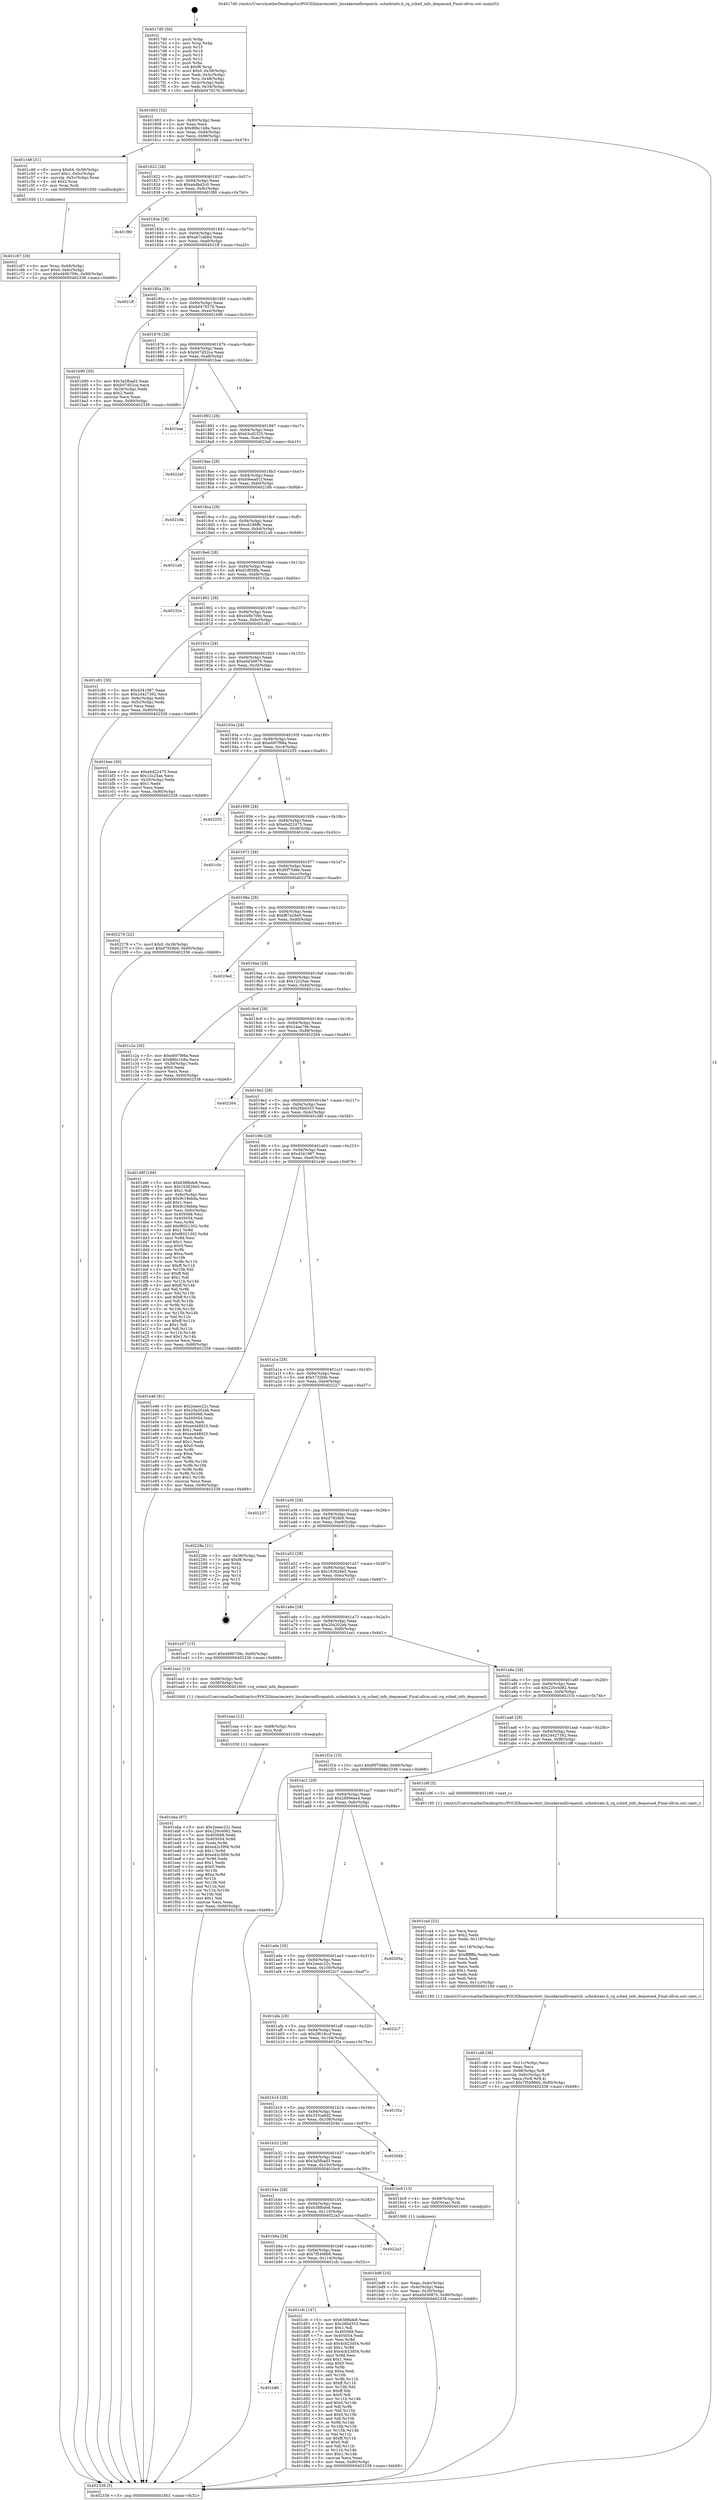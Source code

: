 digraph "0x4017d0" {
  label = "0x4017d0 (/mnt/c/Users/mathe/Desktop/tcc/POCII/binaries/extr_linuxkernellivepatch..schedstats.h_rq_sched_info_dequeued_Final-ollvm.out::main(0))"
  labelloc = "t"
  node[shape=record]

  Entry [label="",width=0.3,height=0.3,shape=circle,fillcolor=black,style=filled]
  "0x401802" [label="{
     0x401802 [32]\l
     | [instrs]\l
     &nbsp;&nbsp;0x401802 \<+6\>: mov -0x90(%rbp),%eax\l
     &nbsp;&nbsp;0x401808 \<+2\>: mov %eax,%ecx\l
     &nbsp;&nbsp;0x40180a \<+6\>: sub $0x88bc1b8a,%ecx\l
     &nbsp;&nbsp;0x401810 \<+6\>: mov %eax,-0x94(%rbp)\l
     &nbsp;&nbsp;0x401816 \<+6\>: mov %ecx,-0x98(%rbp)\l
     &nbsp;&nbsp;0x40181c \<+6\>: je 0000000000401c48 \<main+0x478\>\l
  }"]
  "0x401c48" [label="{
     0x401c48 [31]\l
     | [instrs]\l
     &nbsp;&nbsp;0x401c48 \<+8\>: movq $0x64,-0x58(%rbp)\l
     &nbsp;&nbsp;0x401c50 \<+7\>: movl $0x1,-0x5c(%rbp)\l
     &nbsp;&nbsp;0x401c57 \<+4\>: movslq -0x5c(%rbp),%rax\l
     &nbsp;&nbsp;0x401c5b \<+4\>: shl $0x2,%rax\l
     &nbsp;&nbsp;0x401c5f \<+3\>: mov %rax,%rdi\l
     &nbsp;&nbsp;0x401c62 \<+5\>: call 0000000000401050 \<malloc@plt\>\l
     | [calls]\l
     &nbsp;&nbsp;0x401050 \{1\} (unknown)\l
  }"]
  "0x401822" [label="{
     0x401822 [28]\l
     | [instrs]\l
     &nbsp;&nbsp;0x401822 \<+5\>: jmp 0000000000401827 \<main+0x57\>\l
     &nbsp;&nbsp;0x401827 \<+6\>: mov -0x94(%rbp),%eax\l
     &nbsp;&nbsp;0x40182d \<+5\>: sub $0xa4dbd2c0,%eax\l
     &nbsp;&nbsp;0x401832 \<+6\>: mov %eax,-0x9c(%rbp)\l
     &nbsp;&nbsp;0x401838 \<+6\>: je 0000000000401f80 \<main+0x7b0\>\l
  }"]
  Exit [label="",width=0.3,height=0.3,shape=circle,fillcolor=black,style=filled,peripheries=2]
  "0x401f80" [label="{
     0x401f80\l
  }", style=dashed]
  "0x40183e" [label="{
     0x40183e [28]\l
     | [instrs]\l
     &nbsp;&nbsp;0x40183e \<+5\>: jmp 0000000000401843 \<main+0x73\>\l
     &nbsp;&nbsp;0x401843 \<+6\>: mov -0x94(%rbp),%eax\l
     &nbsp;&nbsp;0x401849 \<+5\>: sub $0xab7cabbd,%eax\l
     &nbsp;&nbsp;0x40184e \<+6\>: mov %eax,-0xa0(%rbp)\l
     &nbsp;&nbsp;0x401854 \<+6\>: je 00000000004021ff \<main+0xa2f\>\l
  }"]
  "0x401eba" [label="{
     0x401eba [97]\l
     | [instrs]\l
     &nbsp;&nbsp;0x401eba \<+5\>: mov $0x2eeec22c,%eax\l
     &nbsp;&nbsp;0x401ebf \<+5\>: mov $0x220c4082,%ecx\l
     &nbsp;&nbsp;0x401ec4 \<+7\>: mov 0x405068,%edx\l
     &nbsp;&nbsp;0x401ecb \<+8\>: mov 0x405054,%r8d\l
     &nbsp;&nbsp;0x401ed3 \<+3\>: mov %edx,%r9d\l
     &nbsp;&nbsp;0x401ed6 \<+7\>: sub $0xe42c5f06,%r9d\l
     &nbsp;&nbsp;0x401edd \<+4\>: sub $0x1,%r9d\l
     &nbsp;&nbsp;0x401ee1 \<+7\>: add $0xe42c5f06,%r9d\l
     &nbsp;&nbsp;0x401ee8 \<+4\>: imul %r9d,%edx\l
     &nbsp;&nbsp;0x401eec \<+3\>: and $0x1,%edx\l
     &nbsp;&nbsp;0x401eef \<+3\>: cmp $0x0,%edx\l
     &nbsp;&nbsp;0x401ef2 \<+4\>: sete %r10b\l
     &nbsp;&nbsp;0x401ef6 \<+4\>: cmp $0xa,%r8d\l
     &nbsp;&nbsp;0x401efa \<+4\>: setl %r11b\l
     &nbsp;&nbsp;0x401efe \<+3\>: mov %r10b,%bl\l
     &nbsp;&nbsp;0x401f01 \<+3\>: and %r11b,%bl\l
     &nbsp;&nbsp;0x401f04 \<+3\>: xor %r11b,%r10b\l
     &nbsp;&nbsp;0x401f07 \<+3\>: or %r10b,%bl\l
     &nbsp;&nbsp;0x401f0a \<+3\>: test $0x1,%bl\l
     &nbsp;&nbsp;0x401f0d \<+3\>: cmovne %ecx,%eax\l
     &nbsp;&nbsp;0x401f10 \<+6\>: mov %eax,-0x90(%rbp)\l
     &nbsp;&nbsp;0x401f16 \<+5\>: jmp 0000000000402338 \<main+0xb68\>\l
  }"]
  "0x4021ff" [label="{
     0x4021ff\l
  }", style=dashed]
  "0x40185a" [label="{
     0x40185a [28]\l
     | [instrs]\l
     &nbsp;&nbsp;0x40185a \<+5\>: jmp 000000000040185f \<main+0x8f\>\l
     &nbsp;&nbsp;0x40185f \<+6\>: mov -0x94(%rbp),%eax\l
     &nbsp;&nbsp;0x401865 \<+5\>: sub $0xb0470276,%eax\l
     &nbsp;&nbsp;0x40186a \<+6\>: mov %eax,-0xa4(%rbp)\l
     &nbsp;&nbsp;0x401870 \<+6\>: je 0000000000401b90 \<main+0x3c0\>\l
  }"]
  "0x401eae" [label="{
     0x401eae [12]\l
     | [instrs]\l
     &nbsp;&nbsp;0x401eae \<+4\>: mov -0x68(%rbp),%rsi\l
     &nbsp;&nbsp;0x401eb2 \<+3\>: mov %rsi,%rdi\l
     &nbsp;&nbsp;0x401eb5 \<+5\>: call 0000000000401030 \<free@plt\>\l
     | [calls]\l
     &nbsp;&nbsp;0x401030 \{1\} (unknown)\l
  }"]
  "0x401b90" [label="{
     0x401b90 [30]\l
     | [instrs]\l
     &nbsp;&nbsp;0x401b90 \<+5\>: mov $0x3a5fbad3,%eax\l
     &nbsp;&nbsp;0x401b95 \<+5\>: mov $0xb07d52ca,%ecx\l
     &nbsp;&nbsp;0x401b9a \<+3\>: mov -0x34(%rbp),%edx\l
     &nbsp;&nbsp;0x401b9d \<+3\>: cmp $0x2,%edx\l
     &nbsp;&nbsp;0x401ba0 \<+3\>: cmovne %ecx,%eax\l
     &nbsp;&nbsp;0x401ba3 \<+6\>: mov %eax,-0x90(%rbp)\l
     &nbsp;&nbsp;0x401ba9 \<+5\>: jmp 0000000000402338 \<main+0xb68\>\l
  }"]
  "0x401876" [label="{
     0x401876 [28]\l
     | [instrs]\l
     &nbsp;&nbsp;0x401876 \<+5\>: jmp 000000000040187b \<main+0xab\>\l
     &nbsp;&nbsp;0x40187b \<+6\>: mov -0x94(%rbp),%eax\l
     &nbsp;&nbsp;0x401881 \<+5\>: sub $0xb07d52ca,%eax\l
     &nbsp;&nbsp;0x401886 \<+6\>: mov %eax,-0xa8(%rbp)\l
     &nbsp;&nbsp;0x40188c \<+6\>: je 0000000000401bae \<main+0x3de\>\l
  }"]
  "0x402338" [label="{
     0x402338 [5]\l
     | [instrs]\l
     &nbsp;&nbsp;0x402338 \<+5\>: jmp 0000000000401802 \<main+0x32\>\l
  }"]
  "0x4017d0" [label="{
     0x4017d0 [50]\l
     | [instrs]\l
     &nbsp;&nbsp;0x4017d0 \<+1\>: push %rbp\l
     &nbsp;&nbsp;0x4017d1 \<+3\>: mov %rsp,%rbp\l
     &nbsp;&nbsp;0x4017d4 \<+2\>: push %r15\l
     &nbsp;&nbsp;0x4017d6 \<+2\>: push %r14\l
     &nbsp;&nbsp;0x4017d8 \<+2\>: push %r13\l
     &nbsp;&nbsp;0x4017da \<+2\>: push %r12\l
     &nbsp;&nbsp;0x4017dc \<+1\>: push %rbx\l
     &nbsp;&nbsp;0x4017dd \<+7\>: sub $0xf8,%rsp\l
     &nbsp;&nbsp;0x4017e4 \<+7\>: movl $0x0,-0x38(%rbp)\l
     &nbsp;&nbsp;0x4017eb \<+3\>: mov %edi,-0x3c(%rbp)\l
     &nbsp;&nbsp;0x4017ee \<+4\>: mov %rsi,-0x48(%rbp)\l
     &nbsp;&nbsp;0x4017f2 \<+3\>: mov -0x3c(%rbp),%edi\l
     &nbsp;&nbsp;0x4017f5 \<+3\>: mov %edi,-0x34(%rbp)\l
     &nbsp;&nbsp;0x4017f8 \<+10\>: movl $0xb0470276,-0x90(%rbp)\l
  }"]
  "0x401b86" [label="{
     0x401b86\l
  }", style=dashed]
  "0x401bae" [label="{
     0x401bae\l
  }", style=dashed]
  "0x401892" [label="{
     0x401892 [28]\l
     | [instrs]\l
     &nbsp;&nbsp;0x401892 \<+5\>: jmp 0000000000401897 \<main+0xc7\>\l
     &nbsp;&nbsp;0x401897 \<+6\>: mov -0x94(%rbp),%eax\l
     &nbsp;&nbsp;0x40189d \<+5\>: sub $0xb3cd2325,%eax\l
     &nbsp;&nbsp;0x4018a2 \<+6\>: mov %eax,-0xac(%rbp)\l
     &nbsp;&nbsp;0x4018a8 \<+6\>: je 00000000004022ef \<main+0xb1f\>\l
  }"]
  "0x401cfc" [label="{
     0x401cfc [147]\l
     | [instrs]\l
     &nbsp;&nbsp;0x401cfc \<+5\>: mov $0x638fbde8,%eax\l
     &nbsp;&nbsp;0x401d01 \<+5\>: mov $0x26bd353,%ecx\l
     &nbsp;&nbsp;0x401d06 \<+2\>: mov $0x1,%dl\l
     &nbsp;&nbsp;0x401d08 \<+7\>: mov 0x405068,%esi\l
     &nbsp;&nbsp;0x401d0f \<+7\>: mov 0x405054,%edi\l
     &nbsp;&nbsp;0x401d16 \<+3\>: mov %esi,%r8d\l
     &nbsp;&nbsp;0x401d19 \<+7\>: sub $0x4cb23d54,%r8d\l
     &nbsp;&nbsp;0x401d20 \<+4\>: sub $0x1,%r8d\l
     &nbsp;&nbsp;0x401d24 \<+7\>: add $0x4cb23d54,%r8d\l
     &nbsp;&nbsp;0x401d2b \<+4\>: imul %r8d,%esi\l
     &nbsp;&nbsp;0x401d2f \<+3\>: and $0x1,%esi\l
     &nbsp;&nbsp;0x401d32 \<+3\>: cmp $0x0,%esi\l
     &nbsp;&nbsp;0x401d35 \<+4\>: sete %r9b\l
     &nbsp;&nbsp;0x401d39 \<+3\>: cmp $0xa,%edi\l
     &nbsp;&nbsp;0x401d3c \<+4\>: setl %r10b\l
     &nbsp;&nbsp;0x401d40 \<+3\>: mov %r9b,%r11b\l
     &nbsp;&nbsp;0x401d43 \<+4\>: xor $0xff,%r11b\l
     &nbsp;&nbsp;0x401d47 \<+3\>: mov %r10b,%bl\l
     &nbsp;&nbsp;0x401d4a \<+3\>: xor $0xff,%bl\l
     &nbsp;&nbsp;0x401d4d \<+3\>: xor $0x0,%dl\l
     &nbsp;&nbsp;0x401d50 \<+3\>: mov %r11b,%r14b\l
     &nbsp;&nbsp;0x401d53 \<+4\>: and $0x0,%r14b\l
     &nbsp;&nbsp;0x401d57 \<+3\>: and %dl,%r9b\l
     &nbsp;&nbsp;0x401d5a \<+3\>: mov %bl,%r15b\l
     &nbsp;&nbsp;0x401d5d \<+4\>: and $0x0,%r15b\l
     &nbsp;&nbsp;0x401d61 \<+3\>: and %dl,%r10b\l
     &nbsp;&nbsp;0x401d64 \<+3\>: or %r9b,%r14b\l
     &nbsp;&nbsp;0x401d67 \<+3\>: or %r10b,%r15b\l
     &nbsp;&nbsp;0x401d6a \<+3\>: xor %r15b,%r14b\l
     &nbsp;&nbsp;0x401d6d \<+3\>: or %bl,%r11b\l
     &nbsp;&nbsp;0x401d70 \<+4\>: xor $0xff,%r11b\l
     &nbsp;&nbsp;0x401d74 \<+3\>: or $0x0,%dl\l
     &nbsp;&nbsp;0x401d77 \<+3\>: and %dl,%r11b\l
     &nbsp;&nbsp;0x401d7a \<+3\>: or %r11b,%r14b\l
     &nbsp;&nbsp;0x401d7d \<+4\>: test $0x1,%r14b\l
     &nbsp;&nbsp;0x401d81 \<+3\>: cmovne %ecx,%eax\l
     &nbsp;&nbsp;0x401d84 \<+6\>: mov %eax,-0x90(%rbp)\l
     &nbsp;&nbsp;0x401d8a \<+5\>: jmp 0000000000402338 \<main+0xb68\>\l
  }"]
  "0x4022ef" [label="{
     0x4022ef\l
  }", style=dashed]
  "0x4018ae" [label="{
     0x4018ae [28]\l
     | [instrs]\l
     &nbsp;&nbsp;0x4018ae \<+5\>: jmp 00000000004018b3 \<main+0xe3\>\l
     &nbsp;&nbsp;0x4018b3 \<+6\>: mov -0x94(%rbp),%eax\l
     &nbsp;&nbsp;0x4018b9 \<+5\>: sub $0xb9eea01f,%eax\l
     &nbsp;&nbsp;0x4018be \<+6\>: mov %eax,-0xb0(%rbp)\l
     &nbsp;&nbsp;0x4018c4 \<+6\>: je 000000000040218b \<main+0x9bb\>\l
  }"]
  "0x401b6a" [label="{
     0x401b6a [28]\l
     | [instrs]\l
     &nbsp;&nbsp;0x401b6a \<+5\>: jmp 0000000000401b6f \<main+0x39f\>\l
     &nbsp;&nbsp;0x401b6f \<+6\>: mov -0x94(%rbp),%eax\l
     &nbsp;&nbsp;0x401b75 \<+5\>: sub $0x7f5498b0,%eax\l
     &nbsp;&nbsp;0x401b7a \<+6\>: mov %eax,-0x114(%rbp)\l
     &nbsp;&nbsp;0x401b80 \<+6\>: je 0000000000401cfc \<main+0x52c\>\l
  }"]
  "0x40218b" [label="{
     0x40218b\l
  }", style=dashed]
  "0x4018ca" [label="{
     0x4018ca [28]\l
     | [instrs]\l
     &nbsp;&nbsp;0x4018ca \<+5\>: jmp 00000000004018cf \<main+0xff\>\l
     &nbsp;&nbsp;0x4018cf \<+6\>: mov -0x94(%rbp),%eax\l
     &nbsp;&nbsp;0x4018d5 \<+5\>: sub $0xcd186ffc,%eax\l
     &nbsp;&nbsp;0x4018da \<+6\>: mov %eax,-0xb4(%rbp)\l
     &nbsp;&nbsp;0x4018e0 \<+6\>: je 00000000004021a9 \<main+0x9d9\>\l
  }"]
  "0x4022a3" [label="{
     0x4022a3\l
  }", style=dashed]
  "0x4021a9" [label="{
     0x4021a9\l
  }", style=dashed]
  "0x4018e6" [label="{
     0x4018e6 [28]\l
     | [instrs]\l
     &nbsp;&nbsp;0x4018e6 \<+5\>: jmp 00000000004018eb \<main+0x11b\>\l
     &nbsp;&nbsp;0x4018eb \<+6\>: mov -0x94(%rbp),%eax\l
     &nbsp;&nbsp;0x4018f1 \<+5\>: sub $0xd1f858fa,%eax\l
     &nbsp;&nbsp;0x4018f6 \<+6\>: mov %eax,-0xb8(%rbp)\l
     &nbsp;&nbsp;0x4018fc \<+6\>: je 000000000040232e \<main+0xb5e\>\l
  }"]
  "0x401cd8" [label="{
     0x401cd8 [36]\l
     | [instrs]\l
     &nbsp;&nbsp;0x401cd8 \<+6\>: mov -0x11c(%rbp),%ecx\l
     &nbsp;&nbsp;0x401cde \<+3\>: imul %eax,%ecx\l
     &nbsp;&nbsp;0x401ce1 \<+4\>: mov -0x68(%rbp),%r8\l
     &nbsp;&nbsp;0x401ce5 \<+4\>: movslq -0x6c(%rbp),%r9\l
     &nbsp;&nbsp;0x401ce9 \<+4\>: mov %ecx,(%r8,%r9,4)\l
     &nbsp;&nbsp;0x401ced \<+10\>: movl $0x7f5498b0,-0x90(%rbp)\l
     &nbsp;&nbsp;0x401cf7 \<+5\>: jmp 0000000000402338 \<main+0xb68\>\l
  }"]
  "0x40232e" [label="{
     0x40232e\l
  }", style=dashed]
  "0x401902" [label="{
     0x401902 [28]\l
     | [instrs]\l
     &nbsp;&nbsp;0x401902 \<+5\>: jmp 0000000000401907 \<main+0x137\>\l
     &nbsp;&nbsp;0x401907 \<+6\>: mov -0x94(%rbp),%eax\l
     &nbsp;&nbsp;0x40190d \<+5\>: sub $0xd49b709c,%eax\l
     &nbsp;&nbsp;0x401912 \<+6\>: mov %eax,-0xbc(%rbp)\l
     &nbsp;&nbsp;0x401918 \<+6\>: je 0000000000401c81 \<main+0x4b1\>\l
  }"]
  "0x401ca4" [label="{
     0x401ca4 [52]\l
     | [instrs]\l
     &nbsp;&nbsp;0x401ca4 \<+2\>: xor %ecx,%ecx\l
     &nbsp;&nbsp;0x401ca6 \<+5\>: mov $0x2,%edx\l
     &nbsp;&nbsp;0x401cab \<+6\>: mov %edx,-0x118(%rbp)\l
     &nbsp;&nbsp;0x401cb1 \<+1\>: cltd\l
     &nbsp;&nbsp;0x401cb2 \<+6\>: mov -0x118(%rbp),%esi\l
     &nbsp;&nbsp;0x401cb8 \<+2\>: idiv %esi\l
     &nbsp;&nbsp;0x401cba \<+6\>: imul $0xfffffffe,%edx,%edx\l
     &nbsp;&nbsp;0x401cc0 \<+2\>: mov %ecx,%edi\l
     &nbsp;&nbsp;0x401cc2 \<+2\>: sub %edx,%edi\l
     &nbsp;&nbsp;0x401cc4 \<+2\>: mov %ecx,%edx\l
     &nbsp;&nbsp;0x401cc6 \<+3\>: sub $0x1,%edx\l
     &nbsp;&nbsp;0x401cc9 \<+2\>: add %edx,%edi\l
     &nbsp;&nbsp;0x401ccb \<+2\>: sub %edi,%ecx\l
     &nbsp;&nbsp;0x401ccd \<+6\>: mov %ecx,-0x11c(%rbp)\l
     &nbsp;&nbsp;0x401cd3 \<+5\>: call 0000000000401160 \<next_i\>\l
     | [calls]\l
     &nbsp;&nbsp;0x401160 \{1\} (/mnt/c/Users/mathe/Desktop/tcc/POCII/binaries/extr_linuxkernellivepatch..schedstats.h_rq_sched_info_dequeued_Final-ollvm.out::next_i)\l
  }"]
  "0x401c81" [label="{
     0x401c81 [30]\l
     | [instrs]\l
     &nbsp;&nbsp;0x401c81 \<+5\>: mov $0x4341987,%eax\l
     &nbsp;&nbsp;0x401c86 \<+5\>: mov $0x24427392,%ecx\l
     &nbsp;&nbsp;0x401c8b \<+3\>: mov -0x6c(%rbp),%edx\l
     &nbsp;&nbsp;0x401c8e \<+3\>: cmp -0x5c(%rbp),%edx\l
     &nbsp;&nbsp;0x401c91 \<+3\>: cmovl %ecx,%eax\l
     &nbsp;&nbsp;0x401c94 \<+6\>: mov %eax,-0x90(%rbp)\l
     &nbsp;&nbsp;0x401c9a \<+5\>: jmp 0000000000402338 \<main+0xb68\>\l
  }"]
  "0x40191e" [label="{
     0x40191e [28]\l
     | [instrs]\l
     &nbsp;&nbsp;0x40191e \<+5\>: jmp 0000000000401923 \<main+0x153\>\l
     &nbsp;&nbsp;0x401923 \<+6\>: mov -0x94(%rbp),%eax\l
     &nbsp;&nbsp;0x401929 \<+5\>: sub $0xe0d30870,%eax\l
     &nbsp;&nbsp;0x40192e \<+6\>: mov %eax,-0xc0(%rbp)\l
     &nbsp;&nbsp;0x401934 \<+6\>: je 0000000000401bee \<main+0x41e\>\l
  }"]
  "0x401c67" [label="{
     0x401c67 [26]\l
     | [instrs]\l
     &nbsp;&nbsp;0x401c67 \<+4\>: mov %rax,-0x68(%rbp)\l
     &nbsp;&nbsp;0x401c6b \<+7\>: movl $0x0,-0x6c(%rbp)\l
     &nbsp;&nbsp;0x401c72 \<+10\>: movl $0xd49b709c,-0x90(%rbp)\l
     &nbsp;&nbsp;0x401c7c \<+5\>: jmp 0000000000402338 \<main+0xb68\>\l
  }"]
  "0x401bee" [label="{
     0x401bee [30]\l
     | [instrs]\l
     &nbsp;&nbsp;0x401bee \<+5\>: mov $0xebd22475,%eax\l
     &nbsp;&nbsp;0x401bf3 \<+5\>: mov $0x12c25ae,%ecx\l
     &nbsp;&nbsp;0x401bf8 \<+3\>: mov -0x30(%rbp),%edx\l
     &nbsp;&nbsp;0x401bfb \<+3\>: cmp $0x1,%edx\l
     &nbsp;&nbsp;0x401bfe \<+3\>: cmovl %ecx,%eax\l
     &nbsp;&nbsp;0x401c01 \<+6\>: mov %eax,-0x90(%rbp)\l
     &nbsp;&nbsp;0x401c07 \<+5\>: jmp 0000000000402338 \<main+0xb68\>\l
  }"]
  "0x40193a" [label="{
     0x40193a [28]\l
     | [instrs]\l
     &nbsp;&nbsp;0x40193a \<+5\>: jmp 000000000040193f \<main+0x16f\>\l
     &nbsp;&nbsp;0x40193f \<+6\>: mov -0x94(%rbp),%eax\l
     &nbsp;&nbsp;0x401945 \<+5\>: sub $0xeb97f98a,%eax\l
     &nbsp;&nbsp;0x40194a \<+6\>: mov %eax,-0xc4(%rbp)\l
     &nbsp;&nbsp;0x401950 \<+6\>: je 0000000000402255 \<main+0xa85\>\l
  }"]
  "0x401bd6" [label="{
     0x401bd6 [24]\l
     | [instrs]\l
     &nbsp;&nbsp;0x401bd6 \<+3\>: mov %eax,-0x4c(%rbp)\l
     &nbsp;&nbsp;0x401bd9 \<+3\>: mov -0x4c(%rbp),%eax\l
     &nbsp;&nbsp;0x401bdc \<+3\>: mov %eax,-0x30(%rbp)\l
     &nbsp;&nbsp;0x401bdf \<+10\>: movl $0xe0d30870,-0x90(%rbp)\l
     &nbsp;&nbsp;0x401be9 \<+5\>: jmp 0000000000402338 \<main+0xb68\>\l
  }"]
  "0x402255" [label="{
     0x402255\l
  }", style=dashed]
  "0x401956" [label="{
     0x401956 [28]\l
     | [instrs]\l
     &nbsp;&nbsp;0x401956 \<+5\>: jmp 000000000040195b \<main+0x18b\>\l
     &nbsp;&nbsp;0x40195b \<+6\>: mov -0x94(%rbp),%eax\l
     &nbsp;&nbsp;0x401961 \<+5\>: sub $0xebd22475,%eax\l
     &nbsp;&nbsp;0x401966 \<+6\>: mov %eax,-0xc8(%rbp)\l
     &nbsp;&nbsp;0x40196c \<+6\>: je 0000000000401c0c \<main+0x43c\>\l
  }"]
  "0x401b4e" [label="{
     0x401b4e [28]\l
     | [instrs]\l
     &nbsp;&nbsp;0x401b4e \<+5\>: jmp 0000000000401b53 \<main+0x383\>\l
     &nbsp;&nbsp;0x401b53 \<+6\>: mov -0x94(%rbp),%eax\l
     &nbsp;&nbsp;0x401b59 \<+5\>: sub $0x638fbde8,%eax\l
     &nbsp;&nbsp;0x401b5e \<+6\>: mov %eax,-0x110(%rbp)\l
     &nbsp;&nbsp;0x401b64 \<+6\>: je 00000000004022a3 \<main+0xad3\>\l
  }"]
  "0x401c0c" [label="{
     0x401c0c\l
  }", style=dashed]
  "0x401972" [label="{
     0x401972 [28]\l
     | [instrs]\l
     &nbsp;&nbsp;0x401972 \<+5\>: jmp 0000000000401977 \<main+0x1a7\>\l
     &nbsp;&nbsp;0x401977 \<+6\>: mov -0x94(%rbp),%eax\l
     &nbsp;&nbsp;0x40197d \<+5\>: sub $0xf0f75d6e,%eax\l
     &nbsp;&nbsp;0x401982 \<+6\>: mov %eax,-0xcc(%rbp)\l
     &nbsp;&nbsp;0x401988 \<+6\>: je 0000000000402278 \<main+0xaa8\>\l
  }"]
  "0x401bc9" [label="{
     0x401bc9 [13]\l
     | [instrs]\l
     &nbsp;&nbsp;0x401bc9 \<+4\>: mov -0x48(%rbp),%rax\l
     &nbsp;&nbsp;0x401bcd \<+4\>: mov 0x8(%rax),%rdi\l
     &nbsp;&nbsp;0x401bd1 \<+5\>: call 0000000000401060 \<atoi@plt\>\l
     | [calls]\l
     &nbsp;&nbsp;0x401060 \{1\} (unknown)\l
  }"]
  "0x402278" [label="{
     0x402278 [22]\l
     | [instrs]\l
     &nbsp;&nbsp;0x402278 \<+7\>: movl $0x0,-0x38(%rbp)\l
     &nbsp;&nbsp;0x40227f \<+10\>: movl $0xd7928b0,-0x90(%rbp)\l
     &nbsp;&nbsp;0x402289 \<+5\>: jmp 0000000000402338 \<main+0xb68\>\l
  }"]
  "0x40198e" [label="{
     0x40198e [28]\l
     | [instrs]\l
     &nbsp;&nbsp;0x40198e \<+5\>: jmp 0000000000401993 \<main+0x1c3\>\l
     &nbsp;&nbsp;0x401993 \<+6\>: mov -0x94(%rbp),%eax\l
     &nbsp;&nbsp;0x401999 \<+5\>: sub $0xf87a28e9,%eax\l
     &nbsp;&nbsp;0x40199e \<+6\>: mov %eax,-0xd0(%rbp)\l
     &nbsp;&nbsp;0x4019a4 \<+6\>: je 00000000004020ed \<main+0x91d\>\l
  }"]
  "0x401b32" [label="{
     0x401b32 [28]\l
     | [instrs]\l
     &nbsp;&nbsp;0x401b32 \<+5\>: jmp 0000000000401b37 \<main+0x367\>\l
     &nbsp;&nbsp;0x401b37 \<+6\>: mov -0x94(%rbp),%eax\l
     &nbsp;&nbsp;0x401b3d \<+5\>: sub $0x3a5fbad3,%eax\l
     &nbsp;&nbsp;0x401b42 \<+6\>: mov %eax,-0x10c(%rbp)\l
     &nbsp;&nbsp;0x401b48 \<+6\>: je 0000000000401bc9 \<main+0x3f9\>\l
  }"]
  "0x4020ed" [label="{
     0x4020ed\l
  }", style=dashed]
  "0x4019aa" [label="{
     0x4019aa [28]\l
     | [instrs]\l
     &nbsp;&nbsp;0x4019aa \<+5\>: jmp 00000000004019af \<main+0x1df\>\l
     &nbsp;&nbsp;0x4019af \<+6\>: mov -0x94(%rbp),%eax\l
     &nbsp;&nbsp;0x4019b5 \<+5\>: sub $0x12c25ae,%eax\l
     &nbsp;&nbsp;0x4019ba \<+6\>: mov %eax,-0xd4(%rbp)\l
     &nbsp;&nbsp;0x4019c0 \<+6\>: je 0000000000401c2a \<main+0x45a\>\l
  }"]
  "0x40204b" [label="{
     0x40204b\l
  }", style=dashed]
  "0x401c2a" [label="{
     0x401c2a [30]\l
     | [instrs]\l
     &nbsp;&nbsp;0x401c2a \<+5\>: mov $0xeb97f98a,%eax\l
     &nbsp;&nbsp;0x401c2f \<+5\>: mov $0x88bc1b8a,%ecx\l
     &nbsp;&nbsp;0x401c34 \<+3\>: mov -0x30(%rbp),%edx\l
     &nbsp;&nbsp;0x401c37 \<+3\>: cmp $0x0,%edx\l
     &nbsp;&nbsp;0x401c3a \<+3\>: cmove %ecx,%eax\l
     &nbsp;&nbsp;0x401c3d \<+6\>: mov %eax,-0x90(%rbp)\l
     &nbsp;&nbsp;0x401c43 \<+5\>: jmp 0000000000402338 \<main+0xb68\>\l
  }"]
  "0x4019c6" [label="{
     0x4019c6 [28]\l
     | [instrs]\l
     &nbsp;&nbsp;0x4019c6 \<+5\>: jmp 00000000004019cb \<main+0x1fb\>\l
     &nbsp;&nbsp;0x4019cb \<+6\>: mov -0x94(%rbp),%eax\l
     &nbsp;&nbsp;0x4019d1 \<+5\>: sub $0x24aa78e,%eax\l
     &nbsp;&nbsp;0x4019d6 \<+6\>: mov %eax,-0xd8(%rbp)\l
     &nbsp;&nbsp;0x4019dc \<+6\>: je 0000000000402264 \<main+0xa94\>\l
  }"]
  "0x401b16" [label="{
     0x401b16 [28]\l
     | [instrs]\l
     &nbsp;&nbsp;0x401b16 \<+5\>: jmp 0000000000401b1b \<main+0x34b\>\l
     &nbsp;&nbsp;0x401b1b \<+6\>: mov -0x94(%rbp),%eax\l
     &nbsp;&nbsp;0x401b21 \<+5\>: sub $0x333ca8d2,%eax\l
     &nbsp;&nbsp;0x401b26 \<+6\>: mov %eax,-0x108(%rbp)\l
     &nbsp;&nbsp;0x401b2c \<+6\>: je 000000000040204b \<main+0x87b\>\l
  }"]
  "0x402264" [label="{
     0x402264\l
  }", style=dashed]
  "0x4019e2" [label="{
     0x4019e2 [28]\l
     | [instrs]\l
     &nbsp;&nbsp;0x4019e2 \<+5\>: jmp 00000000004019e7 \<main+0x217\>\l
     &nbsp;&nbsp;0x4019e7 \<+6\>: mov -0x94(%rbp),%eax\l
     &nbsp;&nbsp;0x4019ed \<+5\>: sub $0x26bd353,%eax\l
     &nbsp;&nbsp;0x4019f2 \<+6\>: mov %eax,-0xdc(%rbp)\l
     &nbsp;&nbsp;0x4019f8 \<+6\>: je 0000000000401d8f \<main+0x5bf\>\l
  }"]
  "0x401f2a" [label="{
     0x401f2a\l
  }", style=dashed]
  "0x401d8f" [label="{
     0x401d8f [168]\l
     | [instrs]\l
     &nbsp;&nbsp;0x401d8f \<+5\>: mov $0x638fbde8,%eax\l
     &nbsp;&nbsp;0x401d94 \<+5\>: mov $0x163626e5,%ecx\l
     &nbsp;&nbsp;0x401d99 \<+2\>: mov $0x1,%dl\l
     &nbsp;&nbsp;0x401d9b \<+3\>: mov -0x6c(%rbp),%esi\l
     &nbsp;&nbsp;0x401d9e \<+6\>: add $0x9c18ebda,%esi\l
     &nbsp;&nbsp;0x401da4 \<+3\>: add $0x1,%esi\l
     &nbsp;&nbsp;0x401da7 \<+6\>: sub $0x9c18ebda,%esi\l
     &nbsp;&nbsp;0x401dad \<+3\>: mov %esi,-0x6c(%rbp)\l
     &nbsp;&nbsp;0x401db0 \<+7\>: mov 0x405068,%esi\l
     &nbsp;&nbsp;0x401db7 \<+7\>: mov 0x405054,%edi\l
     &nbsp;&nbsp;0x401dbe \<+3\>: mov %esi,%r8d\l
     &nbsp;&nbsp;0x401dc1 \<+7\>: add $0xf8021302,%r8d\l
     &nbsp;&nbsp;0x401dc8 \<+4\>: sub $0x1,%r8d\l
     &nbsp;&nbsp;0x401dcc \<+7\>: sub $0xf8021302,%r8d\l
     &nbsp;&nbsp;0x401dd3 \<+4\>: imul %r8d,%esi\l
     &nbsp;&nbsp;0x401dd7 \<+3\>: and $0x1,%esi\l
     &nbsp;&nbsp;0x401dda \<+3\>: cmp $0x0,%esi\l
     &nbsp;&nbsp;0x401ddd \<+4\>: sete %r9b\l
     &nbsp;&nbsp;0x401de1 \<+3\>: cmp $0xa,%edi\l
     &nbsp;&nbsp;0x401de4 \<+4\>: setl %r10b\l
     &nbsp;&nbsp;0x401de8 \<+3\>: mov %r9b,%r11b\l
     &nbsp;&nbsp;0x401deb \<+4\>: xor $0xff,%r11b\l
     &nbsp;&nbsp;0x401def \<+3\>: mov %r10b,%bl\l
     &nbsp;&nbsp;0x401df2 \<+3\>: xor $0xff,%bl\l
     &nbsp;&nbsp;0x401df5 \<+3\>: xor $0x1,%dl\l
     &nbsp;&nbsp;0x401df8 \<+3\>: mov %r11b,%r14b\l
     &nbsp;&nbsp;0x401dfb \<+4\>: and $0xff,%r14b\l
     &nbsp;&nbsp;0x401dff \<+3\>: and %dl,%r9b\l
     &nbsp;&nbsp;0x401e02 \<+3\>: mov %bl,%r15b\l
     &nbsp;&nbsp;0x401e05 \<+4\>: and $0xff,%r15b\l
     &nbsp;&nbsp;0x401e09 \<+3\>: and %dl,%r10b\l
     &nbsp;&nbsp;0x401e0c \<+3\>: or %r9b,%r14b\l
     &nbsp;&nbsp;0x401e0f \<+3\>: or %r10b,%r15b\l
     &nbsp;&nbsp;0x401e12 \<+3\>: xor %r15b,%r14b\l
     &nbsp;&nbsp;0x401e15 \<+3\>: or %bl,%r11b\l
     &nbsp;&nbsp;0x401e18 \<+4\>: xor $0xff,%r11b\l
     &nbsp;&nbsp;0x401e1c \<+3\>: or $0x1,%dl\l
     &nbsp;&nbsp;0x401e1f \<+3\>: and %dl,%r11b\l
     &nbsp;&nbsp;0x401e22 \<+3\>: or %r11b,%r14b\l
     &nbsp;&nbsp;0x401e25 \<+4\>: test $0x1,%r14b\l
     &nbsp;&nbsp;0x401e29 \<+3\>: cmovne %ecx,%eax\l
     &nbsp;&nbsp;0x401e2c \<+6\>: mov %eax,-0x90(%rbp)\l
     &nbsp;&nbsp;0x401e32 \<+5\>: jmp 0000000000402338 \<main+0xb68\>\l
  }"]
  "0x4019fe" [label="{
     0x4019fe [28]\l
     | [instrs]\l
     &nbsp;&nbsp;0x4019fe \<+5\>: jmp 0000000000401a03 \<main+0x233\>\l
     &nbsp;&nbsp;0x401a03 \<+6\>: mov -0x94(%rbp),%eax\l
     &nbsp;&nbsp;0x401a09 \<+5\>: sub $0x4341987,%eax\l
     &nbsp;&nbsp;0x401a0e \<+6\>: mov %eax,-0xe0(%rbp)\l
     &nbsp;&nbsp;0x401a14 \<+6\>: je 0000000000401e46 \<main+0x676\>\l
  }"]
  "0x401afa" [label="{
     0x401afa [28]\l
     | [instrs]\l
     &nbsp;&nbsp;0x401afa \<+5\>: jmp 0000000000401aff \<main+0x32f\>\l
     &nbsp;&nbsp;0x401aff \<+6\>: mov -0x94(%rbp),%eax\l
     &nbsp;&nbsp;0x401b05 \<+5\>: sub $0x2f619ccf,%eax\l
     &nbsp;&nbsp;0x401b0a \<+6\>: mov %eax,-0x104(%rbp)\l
     &nbsp;&nbsp;0x401b10 \<+6\>: je 0000000000401f2a \<main+0x75a\>\l
  }"]
  "0x401e46" [label="{
     0x401e46 [91]\l
     | [instrs]\l
     &nbsp;&nbsp;0x401e46 \<+5\>: mov $0x2eeec22c,%eax\l
     &nbsp;&nbsp;0x401e4b \<+5\>: mov $0x20a202eb,%ecx\l
     &nbsp;&nbsp;0x401e50 \<+7\>: mov 0x405068,%edx\l
     &nbsp;&nbsp;0x401e57 \<+7\>: mov 0x405054,%esi\l
     &nbsp;&nbsp;0x401e5e \<+2\>: mov %edx,%edi\l
     &nbsp;&nbsp;0x401e60 \<+6\>: add $0xee448925,%edi\l
     &nbsp;&nbsp;0x401e66 \<+3\>: sub $0x1,%edi\l
     &nbsp;&nbsp;0x401e69 \<+6\>: sub $0xee448925,%edi\l
     &nbsp;&nbsp;0x401e6f \<+3\>: imul %edi,%edx\l
     &nbsp;&nbsp;0x401e72 \<+3\>: and $0x1,%edx\l
     &nbsp;&nbsp;0x401e75 \<+3\>: cmp $0x0,%edx\l
     &nbsp;&nbsp;0x401e78 \<+4\>: sete %r8b\l
     &nbsp;&nbsp;0x401e7c \<+3\>: cmp $0xa,%esi\l
     &nbsp;&nbsp;0x401e7f \<+4\>: setl %r9b\l
     &nbsp;&nbsp;0x401e83 \<+3\>: mov %r8b,%r10b\l
     &nbsp;&nbsp;0x401e86 \<+3\>: and %r9b,%r10b\l
     &nbsp;&nbsp;0x401e89 \<+3\>: xor %r9b,%r8b\l
     &nbsp;&nbsp;0x401e8c \<+3\>: or %r8b,%r10b\l
     &nbsp;&nbsp;0x401e8f \<+4\>: test $0x1,%r10b\l
     &nbsp;&nbsp;0x401e93 \<+3\>: cmovne %ecx,%eax\l
     &nbsp;&nbsp;0x401e96 \<+6\>: mov %eax,-0x90(%rbp)\l
     &nbsp;&nbsp;0x401e9c \<+5\>: jmp 0000000000402338 \<main+0xb68\>\l
  }"]
  "0x401a1a" [label="{
     0x401a1a [28]\l
     | [instrs]\l
     &nbsp;&nbsp;0x401a1a \<+5\>: jmp 0000000000401a1f \<main+0x24f\>\l
     &nbsp;&nbsp;0x401a1f \<+6\>: mov -0x94(%rbp),%eax\l
     &nbsp;&nbsp;0x401a25 \<+5\>: sub $0x5732bfe,%eax\l
     &nbsp;&nbsp;0x401a2a \<+6\>: mov %eax,-0xe4(%rbp)\l
     &nbsp;&nbsp;0x401a30 \<+6\>: je 0000000000402227 \<main+0xa57\>\l
  }"]
  "0x4022c7" [label="{
     0x4022c7\l
  }", style=dashed]
  "0x402227" [label="{
     0x402227\l
  }", style=dashed]
  "0x401a36" [label="{
     0x401a36 [28]\l
     | [instrs]\l
     &nbsp;&nbsp;0x401a36 \<+5\>: jmp 0000000000401a3b \<main+0x26b\>\l
     &nbsp;&nbsp;0x401a3b \<+6\>: mov -0x94(%rbp),%eax\l
     &nbsp;&nbsp;0x401a41 \<+5\>: sub $0xd7928b0,%eax\l
     &nbsp;&nbsp;0x401a46 \<+6\>: mov %eax,-0xe8(%rbp)\l
     &nbsp;&nbsp;0x401a4c \<+6\>: je 000000000040228e \<main+0xabe\>\l
  }"]
  "0x401ade" [label="{
     0x401ade [28]\l
     | [instrs]\l
     &nbsp;&nbsp;0x401ade \<+5\>: jmp 0000000000401ae3 \<main+0x313\>\l
     &nbsp;&nbsp;0x401ae3 \<+6\>: mov -0x94(%rbp),%eax\l
     &nbsp;&nbsp;0x401ae9 \<+5\>: sub $0x2eeec22c,%eax\l
     &nbsp;&nbsp;0x401aee \<+6\>: mov %eax,-0x100(%rbp)\l
     &nbsp;&nbsp;0x401af4 \<+6\>: je 00000000004022c7 \<main+0xaf7\>\l
  }"]
  "0x40228e" [label="{
     0x40228e [21]\l
     | [instrs]\l
     &nbsp;&nbsp;0x40228e \<+3\>: mov -0x38(%rbp),%eax\l
     &nbsp;&nbsp;0x402291 \<+7\>: add $0xf8,%rsp\l
     &nbsp;&nbsp;0x402298 \<+1\>: pop %rbx\l
     &nbsp;&nbsp;0x402299 \<+2\>: pop %r12\l
     &nbsp;&nbsp;0x40229b \<+2\>: pop %r13\l
     &nbsp;&nbsp;0x40229d \<+2\>: pop %r14\l
     &nbsp;&nbsp;0x40229f \<+2\>: pop %r15\l
     &nbsp;&nbsp;0x4022a1 \<+1\>: pop %rbp\l
     &nbsp;&nbsp;0x4022a2 \<+1\>: ret\l
  }"]
  "0x401a52" [label="{
     0x401a52 [28]\l
     | [instrs]\l
     &nbsp;&nbsp;0x401a52 \<+5\>: jmp 0000000000401a57 \<main+0x287\>\l
     &nbsp;&nbsp;0x401a57 \<+6\>: mov -0x94(%rbp),%eax\l
     &nbsp;&nbsp;0x401a5d \<+5\>: sub $0x163626e5,%eax\l
     &nbsp;&nbsp;0x401a62 \<+6\>: mov %eax,-0xec(%rbp)\l
     &nbsp;&nbsp;0x401a68 \<+6\>: je 0000000000401e37 \<main+0x667\>\l
  }"]
  "0x40205a" [label="{
     0x40205a\l
  }", style=dashed]
  "0x401e37" [label="{
     0x401e37 [15]\l
     | [instrs]\l
     &nbsp;&nbsp;0x401e37 \<+10\>: movl $0xd49b709c,-0x90(%rbp)\l
     &nbsp;&nbsp;0x401e41 \<+5\>: jmp 0000000000402338 \<main+0xb68\>\l
  }"]
  "0x401a6e" [label="{
     0x401a6e [28]\l
     | [instrs]\l
     &nbsp;&nbsp;0x401a6e \<+5\>: jmp 0000000000401a73 \<main+0x2a3\>\l
     &nbsp;&nbsp;0x401a73 \<+6\>: mov -0x94(%rbp),%eax\l
     &nbsp;&nbsp;0x401a79 \<+5\>: sub $0x20a202eb,%eax\l
     &nbsp;&nbsp;0x401a7e \<+6\>: mov %eax,-0xf0(%rbp)\l
     &nbsp;&nbsp;0x401a84 \<+6\>: je 0000000000401ea1 \<main+0x6d1\>\l
  }"]
  "0x401ac2" [label="{
     0x401ac2 [28]\l
     | [instrs]\l
     &nbsp;&nbsp;0x401ac2 \<+5\>: jmp 0000000000401ac7 \<main+0x2f7\>\l
     &nbsp;&nbsp;0x401ac7 \<+6\>: mov -0x94(%rbp),%eax\l
     &nbsp;&nbsp;0x401acd \<+5\>: sub $0x28996ee4,%eax\l
     &nbsp;&nbsp;0x401ad2 \<+6\>: mov %eax,-0xfc(%rbp)\l
     &nbsp;&nbsp;0x401ad8 \<+6\>: je 000000000040205a \<main+0x88a\>\l
  }"]
  "0x401ea1" [label="{
     0x401ea1 [13]\l
     | [instrs]\l
     &nbsp;&nbsp;0x401ea1 \<+4\>: mov -0x68(%rbp),%rdi\l
     &nbsp;&nbsp;0x401ea5 \<+4\>: mov -0x58(%rbp),%rsi\l
     &nbsp;&nbsp;0x401ea9 \<+5\>: call 0000000000401600 \<rq_sched_info_dequeued\>\l
     | [calls]\l
     &nbsp;&nbsp;0x401600 \{1\} (/mnt/c/Users/mathe/Desktop/tcc/POCII/binaries/extr_linuxkernellivepatch..schedstats.h_rq_sched_info_dequeued_Final-ollvm.out::rq_sched_info_dequeued)\l
  }"]
  "0x401a8a" [label="{
     0x401a8a [28]\l
     | [instrs]\l
     &nbsp;&nbsp;0x401a8a \<+5\>: jmp 0000000000401a8f \<main+0x2bf\>\l
     &nbsp;&nbsp;0x401a8f \<+6\>: mov -0x94(%rbp),%eax\l
     &nbsp;&nbsp;0x401a95 \<+5\>: sub $0x220c4082,%eax\l
     &nbsp;&nbsp;0x401a9a \<+6\>: mov %eax,-0xf4(%rbp)\l
     &nbsp;&nbsp;0x401aa0 \<+6\>: je 0000000000401f1b \<main+0x74b\>\l
  }"]
  "0x401c9f" [label="{
     0x401c9f [5]\l
     | [instrs]\l
     &nbsp;&nbsp;0x401c9f \<+5\>: call 0000000000401160 \<next_i\>\l
     | [calls]\l
     &nbsp;&nbsp;0x401160 \{1\} (/mnt/c/Users/mathe/Desktop/tcc/POCII/binaries/extr_linuxkernellivepatch..schedstats.h_rq_sched_info_dequeued_Final-ollvm.out::next_i)\l
  }"]
  "0x401f1b" [label="{
     0x401f1b [15]\l
     | [instrs]\l
     &nbsp;&nbsp;0x401f1b \<+10\>: movl $0xf0f75d6e,-0x90(%rbp)\l
     &nbsp;&nbsp;0x401f25 \<+5\>: jmp 0000000000402338 \<main+0xb68\>\l
  }"]
  "0x401aa6" [label="{
     0x401aa6 [28]\l
     | [instrs]\l
     &nbsp;&nbsp;0x401aa6 \<+5\>: jmp 0000000000401aab \<main+0x2db\>\l
     &nbsp;&nbsp;0x401aab \<+6\>: mov -0x94(%rbp),%eax\l
     &nbsp;&nbsp;0x401ab1 \<+5\>: sub $0x24427392,%eax\l
     &nbsp;&nbsp;0x401ab6 \<+6\>: mov %eax,-0xf8(%rbp)\l
     &nbsp;&nbsp;0x401abc \<+6\>: je 0000000000401c9f \<main+0x4cf\>\l
  }"]
  Entry -> "0x4017d0" [label=" 1"]
  "0x401802" -> "0x401c48" [label=" 1"]
  "0x401802" -> "0x401822" [label=" 15"]
  "0x40228e" -> Exit [label=" 1"]
  "0x401822" -> "0x401f80" [label=" 0"]
  "0x401822" -> "0x40183e" [label=" 15"]
  "0x402278" -> "0x402338" [label=" 1"]
  "0x40183e" -> "0x4021ff" [label=" 0"]
  "0x40183e" -> "0x40185a" [label=" 15"]
  "0x401f1b" -> "0x402338" [label=" 1"]
  "0x40185a" -> "0x401b90" [label=" 1"]
  "0x40185a" -> "0x401876" [label=" 14"]
  "0x401b90" -> "0x402338" [label=" 1"]
  "0x4017d0" -> "0x401802" [label=" 1"]
  "0x402338" -> "0x401802" [label=" 15"]
  "0x401eba" -> "0x402338" [label=" 1"]
  "0x401876" -> "0x401bae" [label=" 0"]
  "0x401876" -> "0x401892" [label=" 14"]
  "0x401eae" -> "0x401eba" [label=" 1"]
  "0x401892" -> "0x4022ef" [label=" 0"]
  "0x401892" -> "0x4018ae" [label=" 14"]
  "0x401ea1" -> "0x401eae" [label=" 1"]
  "0x4018ae" -> "0x40218b" [label=" 0"]
  "0x4018ae" -> "0x4018ca" [label=" 14"]
  "0x401e37" -> "0x402338" [label=" 1"]
  "0x4018ca" -> "0x4021a9" [label=" 0"]
  "0x4018ca" -> "0x4018e6" [label=" 14"]
  "0x401d8f" -> "0x402338" [label=" 1"]
  "0x4018e6" -> "0x40232e" [label=" 0"]
  "0x4018e6" -> "0x401902" [label=" 14"]
  "0x401b6a" -> "0x401b86" [label=" 0"]
  "0x401902" -> "0x401c81" [label=" 2"]
  "0x401902" -> "0x40191e" [label=" 12"]
  "0x401b6a" -> "0x401cfc" [label=" 1"]
  "0x40191e" -> "0x401bee" [label=" 1"]
  "0x40191e" -> "0x40193a" [label=" 11"]
  "0x401e46" -> "0x402338" [label=" 1"]
  "0x40193a" -> "0x402255" [label=" 0"]
  "0x40193a" -> "0x401956" [label=" 11"]
  "0x401b4e" -> "0x401b6a" [label=" 1"]
  "0x401956" -> "0x401c0c" [label=" 0"]
  "0x401956" -> "0x401972" [label=" 11"]
  "0x401b4e" -> "0x4022a3" [label=" 0"]
  "0x401972" -> "0x402278" [label=" 1"]
  "0x401972" -> "0x40198e" [label=" 10"]
  "0x401cfc" -> "0x402338" [label=" 1"]
  "0x40198e" -> "0x4020ed" [label=" 0"]
  "0x40198e" -> "0x4019aa" [label=" 10"]
  "0x401ca4" -> "0x401cd8" [label=" 1"]
  "0x4019aa" -> "0x401c2a" [label=" 1"]
  "0x4019aa" -> "0x4019c6" [label=" 9"]
  "0x401c9f" -> "0x401ca4" [label=" 1"]
  "0x4019c6" -> "0x402264" [label=" 0"]
  "0x4019c6" -> "0x4019e2" [label=" 9"]
  "0x401c67" -> "0x402338" [label=" 1"]
  "0x4019e2" -> "0x401d8f" [label=" 1"]
  "0x4019e2" -> "0x4019fe" [label=" 8"]
  "0x401c48" -> "0x401c67" [label=" 1"]
  "0x4019fe" -> "0x401e46" [label=" 1"]
  "0x4019fe" -> "0x401a1a" [label=" 7"]
  "0x401bee" -> "0x402338" [label=" 1"]
  "0x401a1a" -> "0x402227" [label=" 0"]
  "0x401a1a" -> "0x401a36" [label=" 7"]
  "0x401bd6" -> "0x402338" [label=" 1"]
  "0x401a36" -> "0x40228e" [label=" 1"]
  "0x401a36" -> "0x401a52" [label=" 6"]
  "0x401b32" -> "0x401b4e" [label=" 1"]
  "0x401a52" -> "0x401e37" [label=" 1"]
  "0x401a52" -> "0x401a6e" [label=" 5"]
  "0x401b32" -> "0x401bc9" [label=" 1"]
  "0x401a6e" -> "0x401ea1" [label=" 1"]
  "0x401a6e" -> "0x401a8a" [label=" 4"]
  "0x401b16" -> "0x401b32" [label=" 2"]
  "0x401a8a" -> "0x401f1b" [label=" 1"]
  "0x401a8a" -> "0x401aa6" [label=" 3"]
  "0x401b16" -> "0x40204b" [label=" 0"]
  "0x401aa6" -> "0x401c9f" [label=" 1"]
  "0x401aa6" -> "0x401ac2" [label=" 2"]
  "0x401cd8" -> "0x402338" [label=" 1"]
  "0x401ac2" -> "0x40205a" [label=" 0"]
  "0x401ac2" -> "0x401ade" [label=" 2"]
  "0x401bc9" -> "0x401bd6" [label=" 1"]
  "0x401ade" -> "0x4022c7" [label=" 0"]
  "0x401ade" -> "0x401afa" [label=" 2"]
  "0x401c2a" -> "0x402338" [label=" 1"]
  "0x401afa" -> "0x401f2a" [label=" 0"]
  "0x401afa" -> "0x401b16" [label=" 2"]
  "0x401c81" -> "0x402338" [label=" 2"]
}
